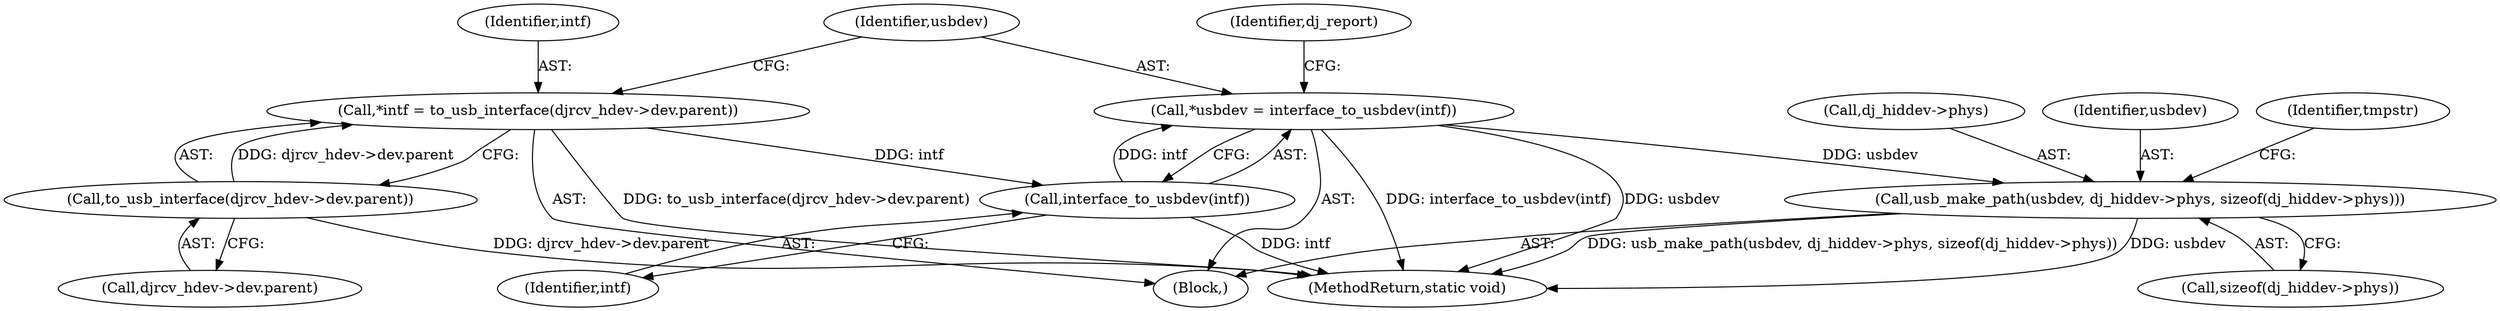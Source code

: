 digraph "0_linux_ad3e14d7c5268c2e24477c6ef54bbdf88add5d36_0@pointer" {
"1000260" [label="(Call,usb_make_path(usbdev, dj_hiddev->phys, sizeof(dj_hiddev->phys)))"];
"1000123" [label="(Call,*usbdev = interface_to_usbdev(intf))"];
"1000125" [label="(Call,interface_to_usbdev(intf))"];
"1000114" [label="(Call,*intf = to_usb_interface(djrcv_hdev->dev.parent))"];
"1000116" [label="(Call,to_usb_interface(djrcv_hdev->dev.parent))"];
"1000116" [label="(Call,to_usb_interface(djrcv_hdev->dev.parent))"];
"1000125" [label="(Call,interface_to_usbdev(intf))"];
"1000124" [label="(Identifier,usbdev)"];
"1000115" [label="(Identifier,intf)"];
"1000117" [label="(Call,djrcv_hdev->dev.parent)"];
"1000114" [label="(Call,*intf = to_usb_interface(djrcv_hdev->dev.parent))"];
"1000265" [label="(Call,sizeof(dj_hiddev->phys))"];
"1000106" [label="(Block,)"];
"1000261" [label="(Identifier,usbdev)"];
"1000126" [label="(Identifier,intf)"];
"1000260" [label="(Call,usb_make_path(usbdev, dj_hiddev->phys, sizeof(dj_hiddev->phys)))"];
"1000270" [label="(Identifier,tmpstr)"];
"1000373" [label="(MethodReturn,static void)"];
"1000134" [label="(Identifier,dj_report)"];
"1000262" [label="(Call,dj_hiddev->phys)"];
"1000123" [label="(Call,*usbdev = interface_to_usbdev(intf))"];
"1000260" -> "1000106"  [label="AST: "];
"1000260" -> "1000265"  [label="CFG: "];
"1000261" -> "1000260"  [label="AST: "];
"1000262" -> "1000260"  [label="AST: "];
"1000265" -> "1000260"  [label="AST: "];
"1000270" -> "1000260"  [label="CFG: "];
"1000260" -> "1000373"  [label="DDG: usb_make_path(usbdev, dj_hiddev->phys, sizeof(dj_hiddev->phys))"];
"1000260" -> "1000373"  [label="DDG: usbdev"];
"1000123" -> "1000260"  [label="DDG: usbdev"];
"1000123" -> "1000106"  [label="AST: "];
"1000123" -> "1000125"  [label="CFG: "];
"1000124" -> "1000123"  [label="AST: "];
"1000125" -> "1000123"  [label="AST: "];
"1000134" -> "1000123"  [label="CFG: "];
"1000123" -> "1000373"  [label="DDG: interface_to_usbdev(intf)"];
"1000123" -> "1000373"  [label="DDG: usbdev"];
"1000125" -> "1000123"  [label="DDG: intf"];
"1000125" -> "1000126"  [label="CFG: "];
"1000126" -> "1000125"  [label="AST: "];
"1000125" -> "1000373"  [label="DDG: intf"];
"1000114" -> "1000125"  [label="DDG: intf"];
"1000114" -> "1000106"  [label="AST: "];
"1000114" -> "1000116"  [label="CFG: "];
"1000115" -> "1000114"  [label="AST: "];
"1000116" -> "1000114"  [label="AST: "];
"1000124" -> "1000114"  [label="CFG: "];
"1000114" -> "1000373"  [label="DDG: to_usb_interface(djrcv_hdev->dev.parent)"];
"1000116" -> "1000114"  [label="DDG: djrcv_hdev->dev.parent"];
"1000116" -> "1000117"  [label="CFG: "];
"1000117" -> "1000116"  [label="AST: "];
"1000116" -> "1000373"  [label="DDG: djrcv_hdev->dev.parent"];
}
